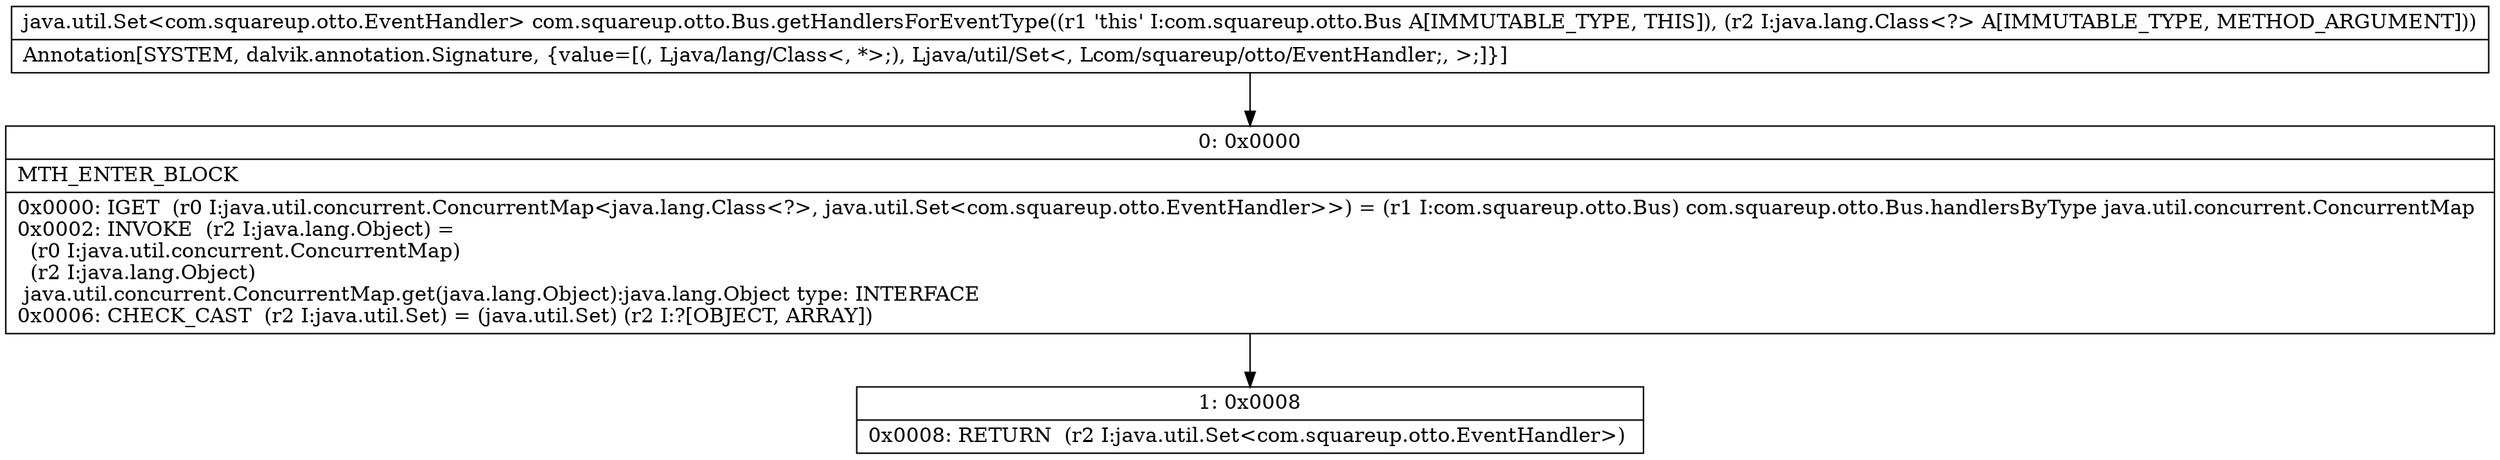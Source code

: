 digraph "CFG forcom.squareup.otto.Bus.getHandlersForEventType(Ljava\/lang\/Class;)Ljava\/util\/Set;" {
Node_0 [shape=record,label="{0\:\ 0x0000|MTH_ENTER_BLOCK\l|0x0000: IGET  (r0 I:java.util.concurrent.ConcurrentMap\<java.lang.Class\<?\>, java.util.Set\<com.squareup.otto.EventHandler\>\>) = (r1 I:com.squareup.otto.Bus) com.squareup.otto.Bus.handlersByType java.util.concurrent.ConcurrentMap \l0x0002: INVOKE  (r2 I:java.lang.Object) = \l  (r0 I:java.util.concurrent.ConcurrentMap)\l  (r2 I:java.lang.Object)\l java.util.concurrent.ConcurrentMap.get(java.lang.Object):java.lang.Object type: INTERFACE \l0x0006: CHECK_CAST  (r2 I:java.util.Set) = (java.util.Set) (r2 I:?[OBJECT, ARRAY]) \l}"];
Node_1 [shape=record,label="{1\:\ 0x0008|0x0008: RETURN  (r2 I:java.util.Set\<com.squareup.otto.EventHandler\>) \l}"];
MethodNode[shape=record,label="{java.util.Set\<com.squareup.otto.EventHandler\> com.squareup.otto.Bus.getHandlersForEventType((r1 'this' I:com.squareup.otto.Bus A[IMMUTABLE_TYPE, THIS]), (r2 I:java.lang.Class\<?\> A[IMMUTABLE_TYPE, METHOD_ARGUMENT]))  | Annotation[SYSTEM, dalvik.annotation.Signature, \{value=[(, Ljava\/lang\/Class\<, *\>;), Ljava\/util\/Set\<, Lcom\/squareup\/otto\/EventHandler;, \>;]\}]\l}"];
MethodNode -> Node_0;
Node_0 -> Node_1;
}

